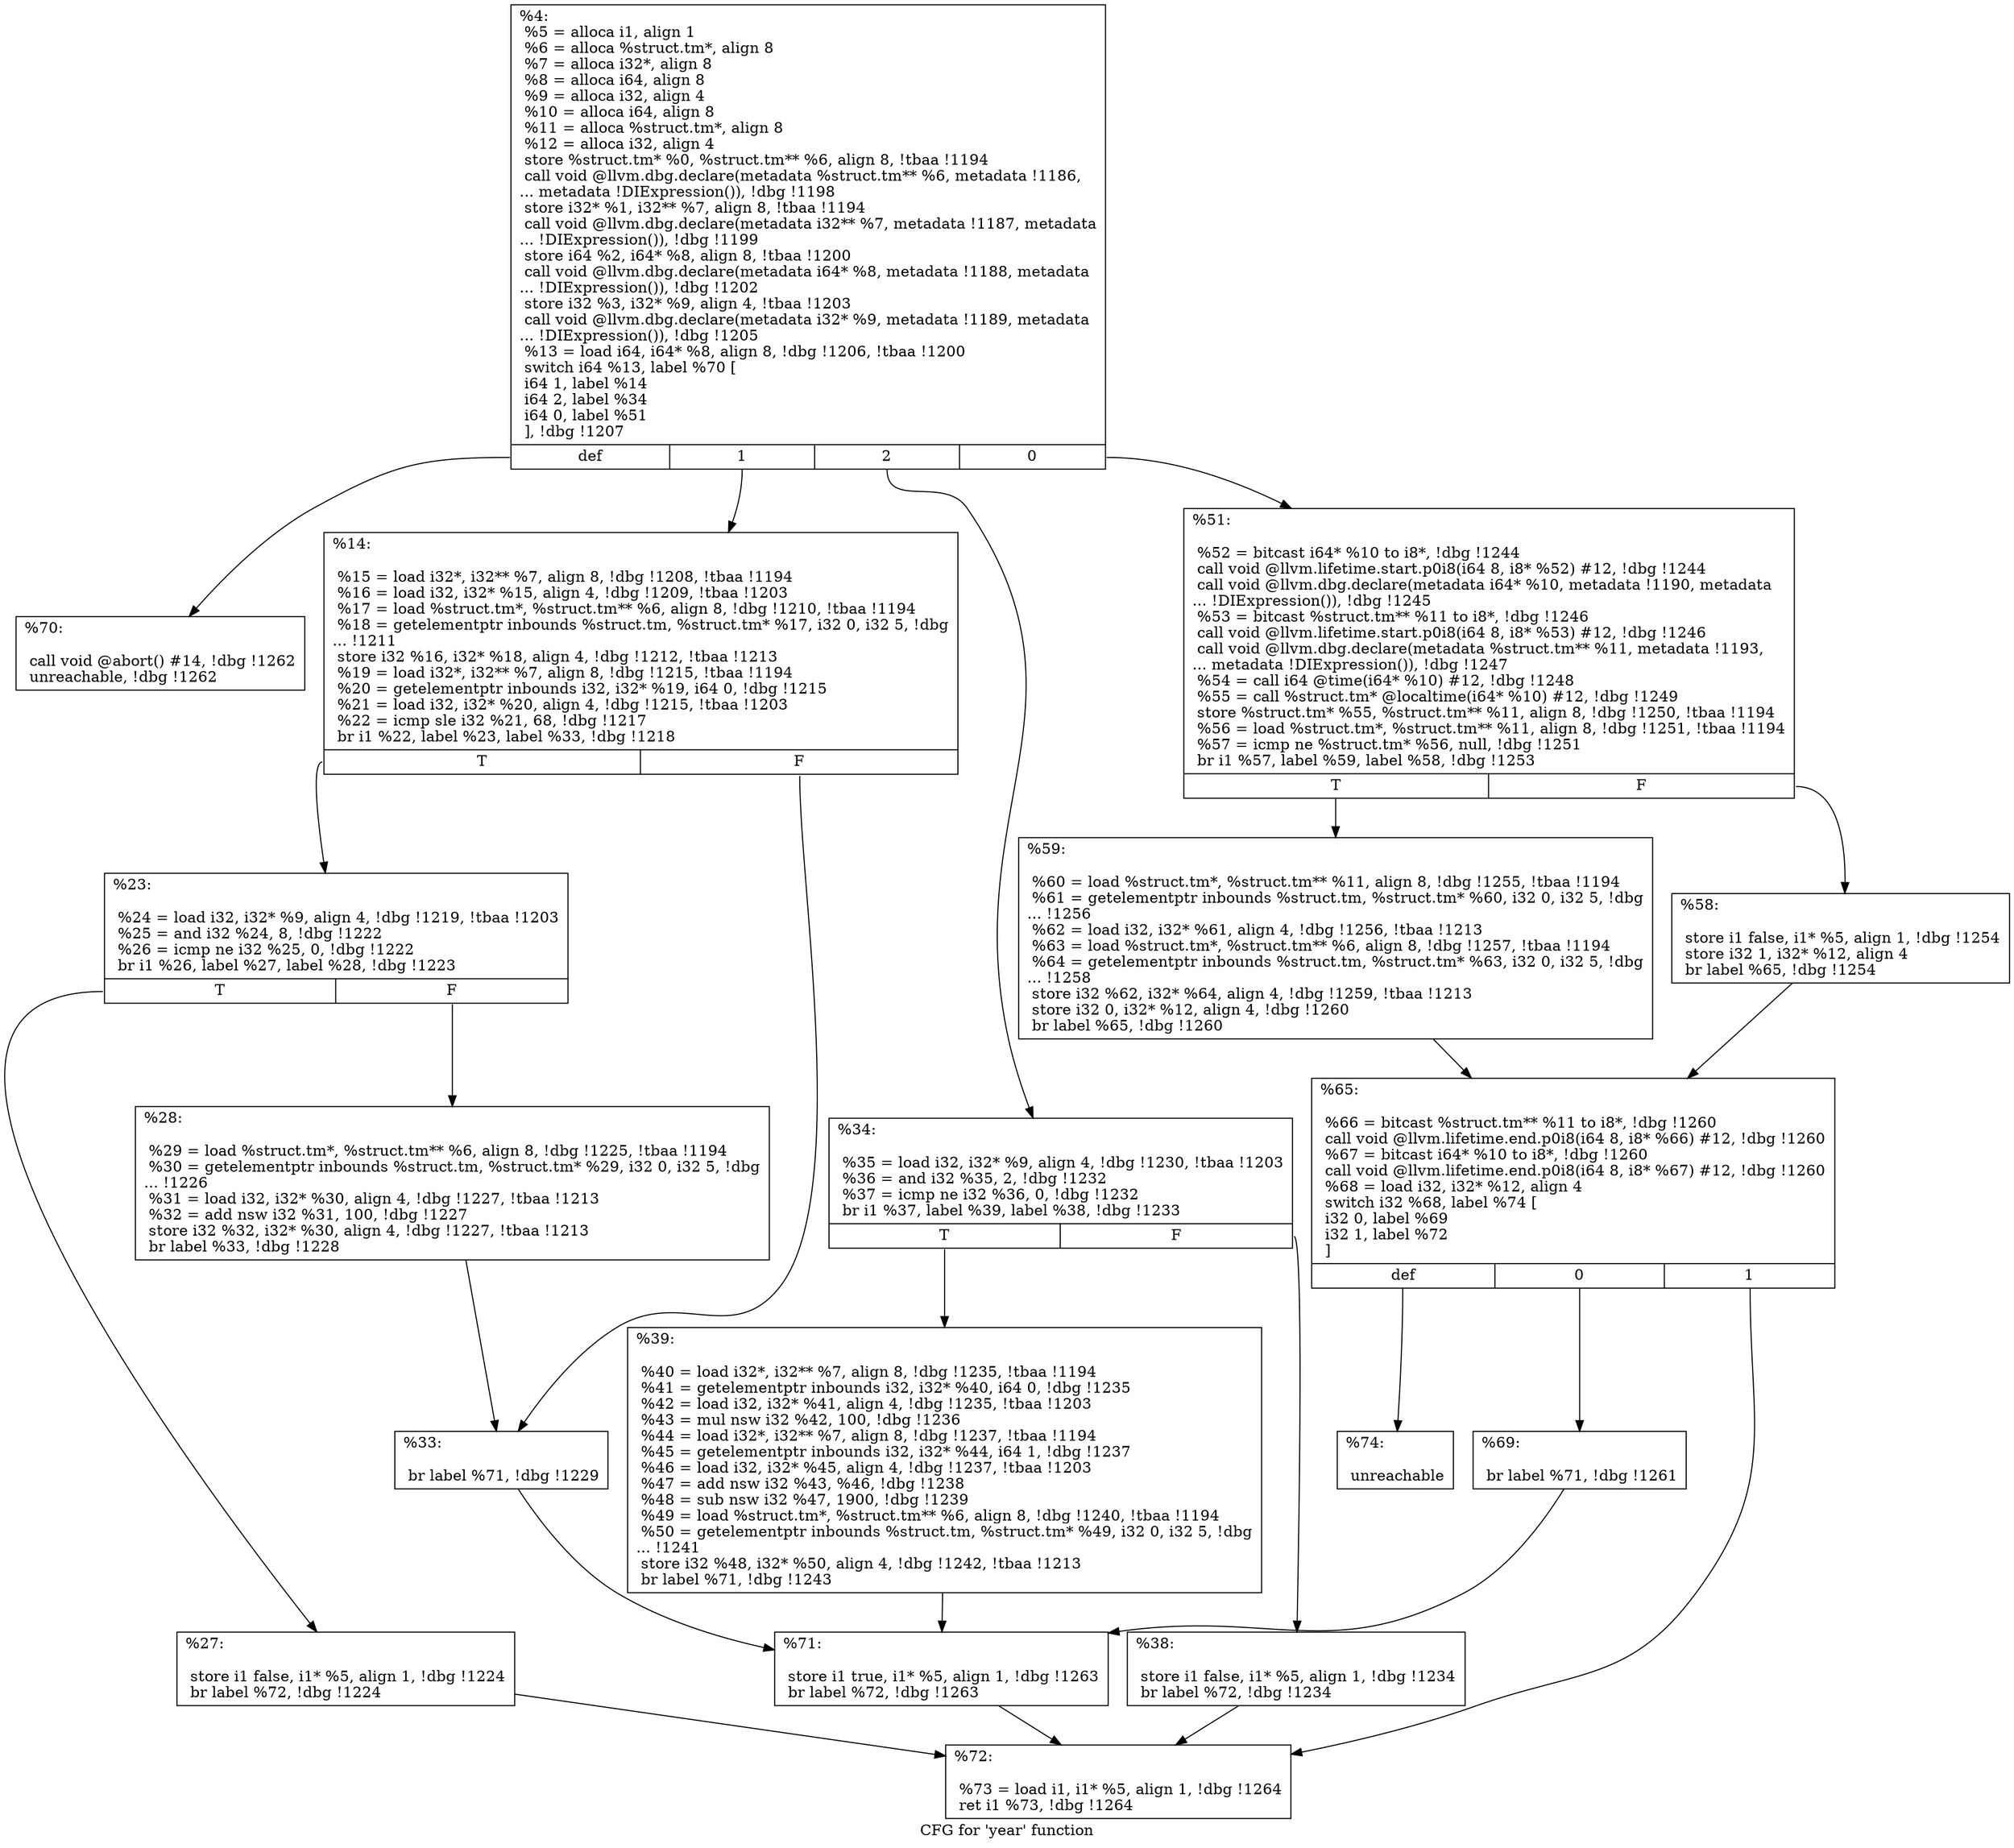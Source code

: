 digraph "CFG for 'year' function" {
	label="CFG for 'year' function";

	Node0x1e0e0c0 [shape=record,label="{%4:\l  %5 = alloca i1, align 1\l  %6 = alloca %struct.tm*, align 8\l  %7 = alloca i32*, align 8\l  %8 = alloca i64, align 8\l  %9 = alloca i32, align 4\l  %10 = alloca i64, align 8\l  %11 = alloca %struct.tm*, align 8\l  %12 = alloca i32, align 4\l  store %struct.tm* %0, %struct.tm** %6, align 8, !tbaa !1194\l  call void @llvm.dbg.declare(metadata %struct.tm** %6, metadata !1186,\l... metadata !DIExpression()), !dbg !1198\l  store i32* %1, i32** %7, align 8, !tbaa !1194\l  call void @llvm.dbg.declare(metadata i32** %7, metadata !1187, metadata\l... !DIExpression()), !dbg !1199\l  store i64 %2, i64* %8, align 8, !tbaa !1200\l  call void @llvm.dbg.declare(metadata i64* %8, metadata !1188, metadata\l... !DIExpression()), !dbg !1202\l  store i32 %3, i32* %9, align 4, !tbaa !1203\l  call void @llvm.dbg.declare(metadata i32* %9, metadata !1189, metadata\l... !DIExpression()), !dbg !1205\l  %13 = load i64, i64* %8, align 8, !dbg !1206, !tbaa !1200\l  switch i64 %13, label %70 [\l    i64 1, label %14\l    i64 2, label %34\l    i64 0, label %51\l  ], !dbg !1207\l|{<s0>def|<s1>1|<s2>2|<s3>0}}"];
	Node0x1e0e0c0:s0 -> Node0x1e18e80;
	Node0x1e0e0c0:s1 -> Node0x1e18a70;
	Node0x1e0e0c0:s2 -> Node0x1e18c00;
	Node0x1e0e0c0:s3 -> Node0x1e18cf0;
	Node0x1e18a70 [shape=record,label="{%14:\l\l  %15 = load i32*, i32** %7, align 8, !dbg !1208, !tbaa !1194\l  %16 = load i32, i32* %15, align 4, !dbg !1209, !tbaa !1203\l  %17 = load %struct.tm*, %struct.tm** %6, align 8, !dbg !1210, !tbaa !1194\l  %18 = getelementptr inbounds %struct.tm, %struct.tm* %17, i32 0, i32 5, !dbg\l... !1211\l  store i32 %16, i32* %18, align 4, !dbg !1212, !tbaa !1213\l  %19 = load i32*, i32** %7, align 8, !dbg !1215, !tbaa !1194\l  %20 = getelementptr inbounds i32, i32* %19, i64 0, !dbg !1215\l  %21 = load i32, i32* %20, align 4, !dbg !1215, !tbaa !1203\l  %22 = icmp sle i32 %21, 68, !dbg !1217\l  br i1 %22, label %23, label %33, !dbg !1218\l|{<s0>T|<s1>F}}"];
	Node0x1e18a70:s0 -> Node0x1e18ac0;
	Node0x1e18a70:s1 -> Node0x1e18bb0;
	Node0x1e18ac0 [shape=record,label="{%23:\l\l  %24 = load i32, i32* %9, align 4, !dbg !1219, !tbaa !1203\l  %25 = and i32 %24, 8, !dbg !1222\l  %26 = icmp ne i32 %25, 0, !dbg !1222\l  br i1 %26, label %27, label %28, !dbg !1223\l|{<s0>T|<s1>F}}"];
	Node0x1e18ac0:s0 -> Node0x1e18b10;
	Node0x1e18ac0:s1 -> Node0x1e18b60;
	Node0x1e18b10 [shape=record,label="{%27:\l\l  store i1 false, i1* %5, align 1, !dbg !1224\l  br label %72, !dbg !1224\l}"];
	Node0x1e18b10 -> Node0x1e18f20;
	Node0x1e18b60 [shape=record,label="{%28:\l\l  %29 = load %struct.tm*, %struct.tm** %6, align 8, !dbg !1225, !tbaa !1194\l  %30 = getelementptr inbounds %struct.tm, %struct.tm* %29, i32 0, i32 5, !dbg\l... !1226\l  %31 = load i32, i32* %30, align 4, !dbg !1227, !tbaa !1213\l  %32 = add nsw i32 %31, 100, !dbg !1227\l  store i32 %32, i32* %30, align 4, !dbg !1227, !tbaa !1213\l  br label %33, !dbg !1228\l}"];
	Node0x1e18b60 -> Node0x1e18bb0;
	Node0x1e18bb0 [shape=record,label="{%33:\l\l  br label %71, !dbg !1229\l}"];
	Node0x1e18bb0 -> Node0x1e18ed0;
	Node0x1e18c00 [shape=record,label="{%34:\l\l  %35 = load i32, i32* %9, align 4, !dbg !1230, !tbaa !1203\l  %36 = and i32 %35, 2, !dbg !1232\l  %37 = icmp ne i32 %36, 0, !dbg !1232\l  br i1 %37, label %39, label %38, !dbg !1233\l|{<s0>T|<s1>F}}"];
	Node0x1e18c00:s0 -> Node0x1e18ca0;
	Node0x1e18c00:s1 -> Node0x1e18c50;
	Node0x1e18c50 [shape=record,label="{%38:\l\l  store i1 false, i1* %5, align 1, !dbg !1234\l  br label %72, !dbg !1234\l}"];
	Node0x1e18c50 -> Node0x1e18f20;
	Node0x1e18ca0 [shape=record,label="{%39:\l\l  %40 = load i32*, i32** %7, align 8, !dbg !1235, !tbaa !1194\l  %41 = getelementptr inbounds i32, i32* %40, i64 0, !dbg !1235\l  %42 = load i32, i32* %41, align 4, !dbg !1235, !tbaa !1203\l  %43 = mul nsw i32 %42, 100, !dbg !1236\l  %44 = load i32*, i32** %7, align 8, !dbg !1237, !tbaa !1194\l  %45 = getelementptr inbounds i32, i32* %44, i64 1, !dbg !1237\l  %46 = load i32, i32* %45, align 4, !dbg !1237, !tbaa !1203\l  %47 = add nsw i32 %43, %46, !dbg !1238\l  %48 = sub nsw i32 %47, 1900, !dbg !1239\l  %49 = load %struct.tm*, %struct.tm** %6, align 8, !dbg !1240, !tbaa !1194\l  %50 = getelementptr inbounds %struct.tm, %struct.tm* %49, i32 0, i32 5, !dbg\l... !1241\l  store i32 %48, i32* %50, align 4, !dbg !1242, !tbaa !1213\l  br label %71, !dbg !1243\l}"];
	Node0x1e18ca0 -> Node0x1e18ed0;
	Node0x1e18cf0 [shape=record,label="{%51:\l\l  %52 = bitcast i64* %10 to i8*, !dbg !1244\l  call void @llvm.lifetime.start.p0i8(i64 8, i8* %52) #12, !dbg !1244\l  call void @llvm.dbg.declare(metadata i64* %10, metadata !1190, metadata\l... !DIExpression()), !dbg !1245\l  %53 = bitcast %struct.tm** %11 to i8*, !dbg !1246\l  call void @llvm.lifetime.start.p0i8(i64 8, i8* %53) #12, !dbg !1246\l  call void @llvm.dbg.declare(metadata %struct.tm** %11, metadata !1193,\l... metadata !DIExpression()), !dbg !1247\l  %54 = call i64 @time(i64* %10) #12, !dbg !1248\l  %55 = call %struct.tm* @localtime(i64* %10) #12, !dbg !1249\l  store %struct.tm* %55, %struct.tm** %11, align 8, !dbg !1250, !tbaa !1194\l  %56 = load %struct.tm*, %struct.tm** %11, align 8, !dbg !1251, !tbaa !1194\l  %57 = icmp ne %struct.tm* %56, null, !dbg !1251\l  br i1 %57, label %59, label %58, !dbg !1253\l|{<s0>T|<s1>F}}"];
	Node0x1e18cf0:s0 -> Node0x1e18d90;
	Node0x1e18cf0:s1 -> Node0x1e18d40;
	Node0x1e18d40 [shape=record,label="{%58:\l\l  store i1 false, i1* %5, align 1, !dbg !1254\l  store i32 1, i32* %12, align 4\l  br label %65, !dbg !1254\l}"];
	Node0x1e18d40 -> Node0x1e18de0;
	Node0x1e18d90 [shape=record,label="{%59:\l\l  %60 = load %struct.tm*, %struct.tm** %11, align 8, !dbg !1255, !tbaa !1194\l  %61 = getelementptr inbounds %struct.tm, %struct.tm* %60, i32 0, i32 5, !dbg\l... !1256\l  %62 = load i32, i32* %61, align 4, !dbg !1256, !tbaa !1213\l  %63 = load %struct.tm*, %struct.tm** %6, align 8, !dbg !1257, !tbaa !1194\l  %64 = getelementptr inbounds %struct.tm, %struct.tm* %63, i32 0, i32 5, !dbg\l... !1258\l  store i32 %62, i32* %64, align 4, !dbg !1259, !tbaa !1213\l  store i32 0, i32* %12, align 4, !dbg !1260\l  br label %65, !dbg !1260\l}"];
	Node0x1e18d90 -> Node0x1e18de0;
	Node0x1e18de0 [shape=record,label="{%65:\l\l  %66 = bitcast %struct.tm** %11 to i8*, !dbg !1260\l  call void @llvm.lifetime.end.p0i8(i64 8, i8* %66) #12, !dbg !1260\l  %67 = bitcast i64* %10 to i8*, !dbg !1260\l  call void @llvm.lifetime.end.p0i8(i64 8, i8* %67) #12, !dbg !1260\l  %68 = load i32, i32* %12, align 4\l  switch i32 %68, label %74 [\l    i32 0, label %69\l    i32 1, label %72\l  ]\l|{<s0>def|<s1>0|<s2>1}}"];
	Node0x1e18de0:s0 -> Node0x1e18f70;
	Node0x1e18de0:s1 -> Node0x1e18e30;
	Node0x1e18de0:s2 -> Node0x1e18f20;
	Node0x1e18e30 [shape=record,label="{%69:\l\l  br label %71, !dbg !1261\l}"];
	Node0x1e18e30 -> Node0x1e18ed0;
	Node0x1e18e80 [shape=record,label="{%70:\l\l  call void @abort() #14, !dbg !1262\l  unreachable, !dbg !1262\l}"];
	Node0x1e18ed0 [shape=record,label="{%71:\l\l  store i1 true, i1* %5, align 1, !dbg !1263\l  br label %72, !dbg !1263\l}"];
	Node0x1e18ed0 -> Node0x1e18f20;
	Node0x1e18f20 [shape=record,label="{%72:\l\l  %73 = load i1, i1* %5, align 1, !dbg !1264\l  ret i1 %73, !dbg !1264\l}"];
	Node0x1e18f70 [shape=record,label="{%74:\l\l  unreachable\l}"];
}
